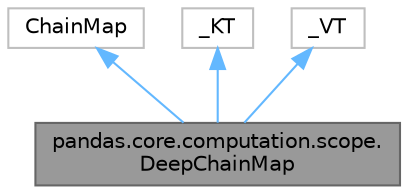 digraph "pandas.core.computation.scope.DeepChainMap"
{
 // LATEX_PDF_SIZE
  bgcolor="transparent";
  edge [fontname=Helvetica,fontsize=10,labelfontname=Helvetica,labelfontsize=10];
  node [fontname=Helvetica,fontsize=10,shape=box,height=0.2,width=0.4];
  Node1 [id="Node000001",label="pandas.core.computation.scope.\lDeepChainMap",height=0.2,width=0.4,color="gray40", fillcolor="grey60", style="filled", fontcolor="black",tooltip=" "];
  Node2 -> Node1 [id="edge1_Node000001_Node000002",dir="back",color="steelblue1",style="solid",tooltip=" "];
  Node2 [id="Node000002",label="ChainMap",height=0.2,width=0.4,color="grey75", fillcolor="white", style="filled",URL="$d0/d4f/classChainMap.html",tooltip=" "];
  Node3 -> Node1 [id="edge2_Node000001_Node000003",dir="back",color="steelblue1",style="solid",tooltip=" "];
  Node3 [id="Node000003",label="_KT",height=0.2,width=0.4,color="grey75", fillcolor="white", style="filled",URL="$de/def/class__KT.html",tooltip=" "];
  Node4 -> Node1 [id="edge3_Node000001_Node000004",dir="back",color="steelblue1",style="solid",tooltip=" "];
  Node4 [id="Node000004",label="_VT",height=0.2,width=0.4,color="grey75", fillcolor="white", style="filled",URL="$d8/dbe/class__VT.html",tooltip=" "];
}
